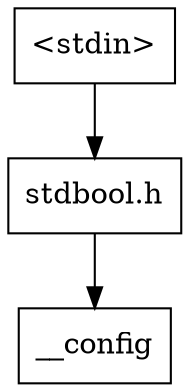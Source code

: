digraph "dependencies" {
  header_0 [ shape="box", label="\<stdin\>" ];
  header_1 [ shape="box", label="stdbool.h" ];
  header_2 [ shape="box", label="__config" ];
  header_0 -> header_1;
  header_1 -> header_2;
}